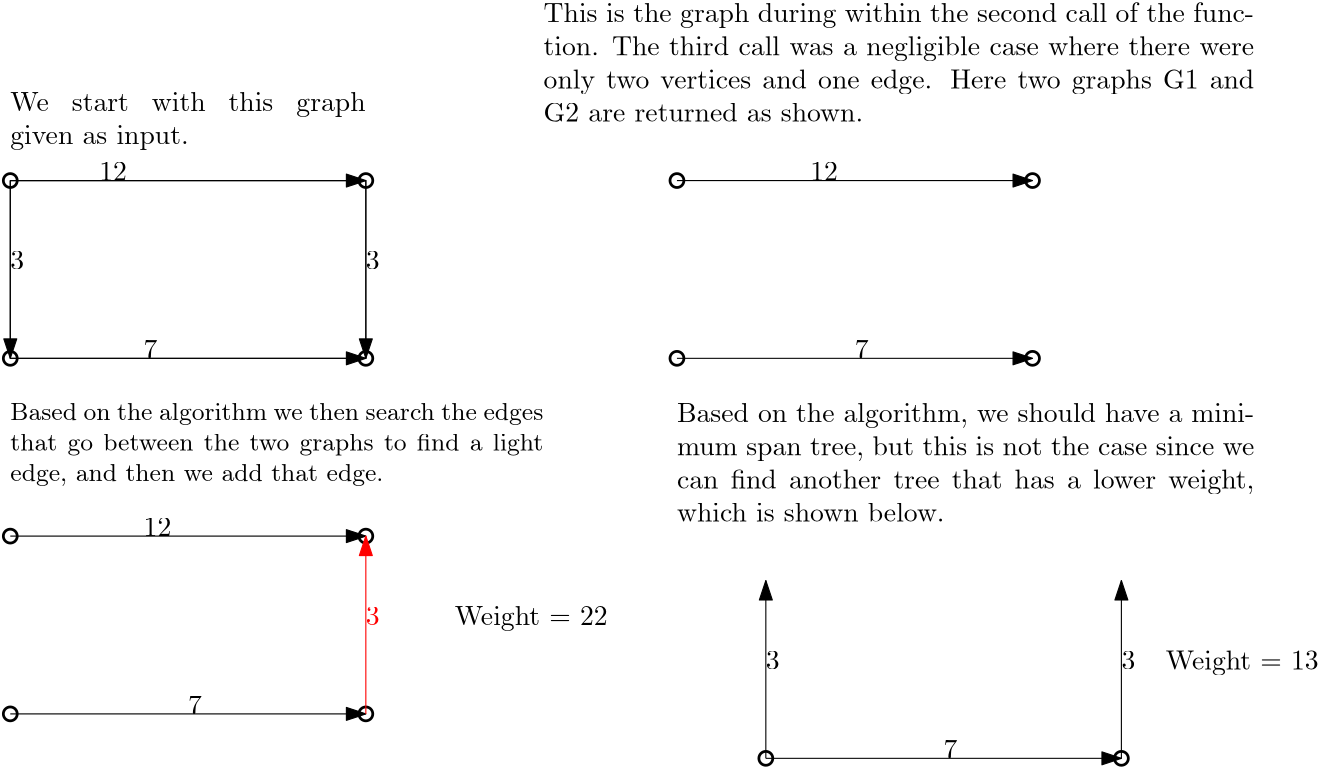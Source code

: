 <?xml version="1.0"?>
<!DOCTYPE ipe SYSTEM "ipe.dtd">
<ipe version="70107" creator="Ipe 7.1.10">
<info created="D:20180330105646" modified="D:20180330111345"/>
<ipestyle name="basic">
<symbol name="arrow/arc(spx)">
<path stroke="sym-stroke" fill="sym-stroke" pen="sym-pen">
0 0 m
-1 0.333 l
-1 -0.333 l
h
</path>
</symbol>
<symbol name="arrow/farc(spx)">
<path stroke="sym-stroke" fill="white" pen="sym-pen">
0 0 m
-1 0.333 l
-1 -0.333 l
h
</path>
</symbol>
<symbol name="arrow/ptarc(spx)">
<path stroke="sym-stroke" fill="sym-stroke" pen="sym-pen">
0 0 m
-1 0.333 l
-0.8 0 l
-1 -0.333 l
h
</path>
</symbol>
<symbol name="arrow/fptarc(spx)">
<path stroke="sym-stroke" fill="white" pen="sym-pen">
0 0 m
-1 0.333 l
-0.8 0 l
-1 -0.333 l
h
</path>
</symbol>
<symbol name="mark/circle(sx)" transformations="translations">
<path fill="sym-stroke">
0.6 0 0 0.6 0 0 e
0.4 0 0 0.4 0 0 e
</path>
</symbol>
<symbol name="mark/disk(sx)" transformations="translations">
<path fill="sym-stroke">
0.6 0 0 0.6 0 0 e
</path>
</symbol>
<symbol name="mark/fdisk(sfx)" transformations="translations">
<group>
<path fill="sym-fill">
0.5 0 0 0.5 0 0 e
</path>
<path fill="sym-stroke" fillrule="eofill">
0.6 0 0 0.6 0 0 e
0.4 0 0 0.4 0 0 e
</path>
</group>
</symbol>
<symbol name="mark/box(sx)" transformations="translations">
<path fill="sym-stroke" fillrule="eofill">
-0.6 -0.6 m
0.6 -0.6 l
0.6 0.6 l
-0.6 0.6 l
h
-0.4 -0.4 m
0.4 -0.4 l
0.4 0.4 l
-0.4 0.4 l
h
</path>
</symbol>
<symbol name="mark/square(sx)" transformations="translations">
<path fill="sym-stroke">
-0.6 -0.6 m
0.6 -0.6 l
0.6 0.6 l
-0.6 0.6 l
h
</path>
</symbol>
<symbol name="mark/fsquare(sfx)" transformations="translations">
<group>
<path fill="sym-fill">
-0.5 -0.5 m
0.5 -0.5 l
0.5 0.5 l
-0.5 0.5 l
h
</path>
<path fill="sym-stroke" fillrule="eofill">
-0.6 -0.6 m
0.6 -0.6 l
0.6 0.6 l
-0.6 0.6 l
h
-0.4 -0.4 m
0.4 -0.4 l
0.4 0.4 l
-0.4 0.4 l
h
</path>
</group>
</symbol>
<symbol name="mark/cross(sx)" transformations="translations">
<group>
<path fill="sym-stroke">
-0.43 -0.57 m
0.57 0.43 l
0.43 0.57 l
-0.57 -0.43 l
h
</path>
<path fill="sym-stroke">
-0.43 0.57 m
0.57 -0.43 l
0.43 -0.57 l
-0.57 0.43 l
h
</path>
</group>
</symbol>
<symbol name="arrow/fnormal(spx)">
<path stroke="sym-stroke" fill="white" pen="sym-pen">
0 0 m
-1 0.333 l
-1 -0.333 l
h
</path>
</symbol>
<symbol name="arrow/pointed(spx)">
<path stroke="sym-stroke" fill="sym-stroke" pen="sym-pen">
0 0 m
-1 0.333 l
-0.8 0 l
-1 -0.333 l
h
</path>
</symbol>
<symbol name="arrow/fpointed(spx)">
<path stroke="sym-stroke" fill="white" pen="sym-pen">
0 0 m
-1 0.333 l
-0.8 0 l
-1 -0.333 l
h
</path>
</symbol>
<symbol name="arrow/linear(spx)">
<path stroke="sym-stroke" pen="sym-pen">
-1 0.333 m
0 0 l
-1 -0.333 l
</path>
</symbol>
<symbol name="arrow/fdouble(spx)">
<path stroke="sym-stroke" fill="white" pen="sym-pen">
0 0 m
-1 0.333 l
-1 -0.333 l
h
-1 0 m
-2 0.333 l
-2 -0.333 l
h
</path>
</symbol>
<symbol name="arrow/double(spx)">
<path stroke="sym-stroke" fill="sym-stroke" pen="sym-pen">
0 0 m
-1 0.333 l
-1 -0.333 l
h
-1 0 m
-2 0.333 l
-2 -0.333 l
h
</path>
</symbol>
<pen name="heavier" value="0.8"/>
<pen name="fat" value="1.2"/>
<pen name="ultrafat" value="2"/>
<symbolsize name="large" value="5"/>
<symbolsize name="small" value="2"/>
<symbolsize name="tiny" value="1.1"/>
<arrowsize name="large" value="10"/>
<arrowsize name="small" value="5"/>
<arrowsize name="tiny" value="3"/>
<color name="red" value="1 0 0"/>
<color name="green" value="0 1 0"/>
<color name="blue" value="0 0 1"/>
<color name="yellow" value="1 1 0"/>
<color name="orange" value="1 0.647 0"/>
<color name="gold" value="1 0.843 0"/>
<color name="purple" value="0.627 0.125 0.941"/>
<color name="gray" value="0.745"/>
<color name="brown" value="0.647 0.165 0.165"/>
<color name="navy" value="0 0 0.502"/>
<color name="pink" value="1 0.753 0.796"/>
<color name="seagreen" value="0.18 0.545 0.341"/>
<color name="turquoise" value="0.251 0.878 0.816"/>
<color name="violet" value="0.933 0.51 0.933"/>
<color name="darkblue" value="0 0 0.545"/>
<color name="darkcyan" value="0 0.545 0.545"/>
<color name="darkgray" value="0.663"/>
<color name="darkgreen" value="0 0.392 0"/>
<color name="darkmagenta" value="0.545 0 0.545"/>
<color name="darkorange" value="1 0.549 0"/>
<color name="darkred" value="0.545 0 0"/>
<color name="lightblue" value="0.678 0.847 0.902"/>
<color name="lightcyan" value="0.878 1 1"/>
<color name="lightgray" value="0.827"/>
<color name="lightgreen" value="0.565 0.933 0.565"/>
<color name="lightyellow" value="1 1 0.878"/>
<dashstyle name="dashed" value="[4] 0"/>
<dashstyle name="dotted" value="[1 3] 0"/>
<dashstyle name="dash dotted" value="[4 2 1 2] 0"/>
<dashstyle name="dash dot dotted" value="[4 2 1 2 1 2] 0"/>
<textsize name="large" value="\large"/>
<textsize name="Large" value="\Large"/>
<textsize name="LARGE" value="\LARGE"/>
<textsize name="huge" value="\huge"/>
<textsize name="Huge" value="\Huge"/>
<textsize name="small" value="\small"/>
<textsize name="footnote" value="\footnotesize"/>
<textsize name="tiny" value="\tiny"/>
<textstyle name="center" begin="\begin{center}" end="\end{center}"/>
<textstyle name="itemize" begin="\begin{itemize}" end="\end{itemize}"/>
<textstyle name="item" begin="\begin{itemize}\item{}" end="\end{itemize}"/>
<gridsize name="4 pts" value="4"/>
<gridsize name="8 pts (~3 mm)" value="8"/>
<gridsize name="16 pts (~6 mm)" value="16"/>
<gridsize name="32 pts (~12 mm)" value="32"/>
<gridsize name="10 pts (~3.5 mm)" value="10"/>
<gridsize name="20 pts (~7 mm)" value="20"/>
<gridsize name="14 pts (~5 mm)" value="14"/>
<gridsize name="28 pts (~10 mm)" value="28"/>
<gridsize name="56 pts (~20 mm)" value="56"/>
<anglesize name="90 deg" value="90"/>
<anglesize name="60 deg" value="60"/>
<anglesize name="45 deg" value="45"/>
<anglesize name="30 deg" value="30"/>
<anglesize name="22.5 deg" value="22.5"/>
<opacity name="10%" value="0.1"/>
<opacity name="30%" value="0.3"/>
<opacity name="50%" value="0.5"/>
<opacity name="75%" value="0.75"/>
<tiling name="falling" angle="-60" step="4" width="1"/>
<tiling name="rising" angle="30" step="4" width="1"/>
</ipestyle>
<page>
<layer name="alpha"/>
<view layers="alpha" active="alpha"/>
<path layer="alpha" stroke="black">
64 768 m
64 704 l
192 704 l
192 768 l
h
</path>
<use name="mark/circle(sx)" pos="64 768" size="large" stroke="black"/>
<use name="mark/circle(sx)" pos="192 768" size="large" stroke="black"/>
<use name="mark/circle(sx)" pos="192 704" size="large" stroke="black"/>
<use name="mark/circle(sx)" pos="64 704" size="large" stroke="black"/>
<text transformations="translations" pos="64 800" stroke="black" type="minipage" width="128" height="12.891" depth="7.92" valign="top">We start with this graph given as input.</text>
<text transformations="translations" pos="256 832" stroke="black" type="minipage" width="256" height="23.864" depth="18.92" valign="top">This is the graph during within the second call of the function. The third call was a negligible case where there were only two vertices and one edge. Here two graphs G1 and G2 are returned as shown.</text>
<use matrix="1 0 0 1 240 0" name="mark/circle(sx)" pos="64 768" size="large" stroke="black"/>
<use matrix="1 0 0 1 240 0" name="mark/circle(sx)" pos="192 768" size="large" stroke="black"/>
<use matrix="1 0 0 1 240 0" name="mark/circle(sx)" pos="192 704" size="large" stroke="black"/>
<use matrix="1 0 0 1 240 0" name="mark/circle(sx)" pos="64 704" size="large" stroke="black"/>
<text transformations="translations" pos="96 768" stroke="black" type="label" width="9.963" height="6.42" depth="0" valign="baseline">12</text>
<text transformations="translations" pos="352 768" stroke="black" type="label" width="9.963" height="6.42" depth="0" valign="baseline">12</text>
<text transformations="translations" pos="112 704" stroke="black" type="label" width="4.981" height="6.42" depth="0" valign="baseline">7</text>
<text transformations="translations" pos="192 736" stroke="black" type="label" width="4.981" height="6.42" depth="0" valign="baseline">3</text>
<text transformations="translations" pos="64 736" stroke="black" type="label" width="4.981" height="6.42" depth="0" valign="baseline">3</text>
<text transformations="translations" pos="368 704" stroke="black" type="label" width="4.981" height="6.42" depth="0" valign="baseline">7</text>
<path stroke="black">
64 768 m
192 768 l
192 768 l
</path>
<path stroke="black" arrow="normal/normal">
64 768 m
192 768 l
</path>
<path stroke="black" arrow="normal/normal">
192 768 m
192 704 l
</path>
<path stroke="black" arrow="normal/normal">
64 768 m
64 704 l
</path>
<path stroke="black" arrow="normal/normal">
64 704 m
192 704 l
</path>
<path stroke="black" arrow="normal/normal">
304 768 m
432 768 l
</path>
<path stroke="black" arrow="normal/normal">
304 704 m
432 704 l
</path>
<use matrix="1 0 0 1 0 -128" name="mark/circle(sx)" pos="64 768" size="large" stroke="black"/>
<use matrix="1 0 0 1 0 -128" name="mark/circle(sx)" pos="192 768" size="large" stroke="black"/>
<use matrix="1 0 0 1 0 -128" name="mark/circle(sx)" pos="192 704" size="large" stroke="black"/>
<use matrix="1 0 0 1 0 -128" name="mark/circle(sx)" pos="64 704" size="large" stroke="black"/>
<text matrix="1 0 0 1 -240 -128" transformations="translations" pos="352 768" stroke="black" type="label" width="9.963" height="6.42" depth="0" valign="baseline">12</text>
<text matrix="1 0 0 1 -240 -128" transformations="translations" pos="368 704" stroke="black" type="label" width="4.981" height="6.42" depth="0" valign="baseline">7</text>
<path matrix="1 0 0 1 -240 -128" stroke="black" arrow="normal/normal">
304 768 m
432 768 l
</path>
<path matrix="1 0 0 1 -240 -128" stroke="black" arrow="normal/normal">
304 704 m
432 704 l
</path>
<text transformations="translations" pos="64 688" stroke="black" type="minipage" width="192" height="17.428" depth="12.46" valign="top" size="small">Based on the algorithm we then search the edges that go between the two graphs to find a light edge, and then we add that edge.</text>
<path stroke="red" arrow="normal/normal">
192 576 m
192 640 l
</path>
<text matrix="1 0 0 1 0 -128" transformations="translations" pos="192 736" stroke="red" type="label" width="4.981" height="6.42" depth="0" valign="baseline">3</text>
<text transformations="translations" pos="304 688" stroke="black" type="minipage" width="208" height="23.864" depth="18.92" valign="top">Based on the algorithm, we should have a minimum span tree, but this is not the case since we can find another tree that has a lower weight, which is shown below.</text>
<use matrix="1 0 0 1 272 -144" name="mark/circle(sx)" pos="192 704" size="large" stroke="black"/>
<use matrix="1 0 0 1 272 -144" name="mark/circle(sx)" pos="64 704" size="large" stroke="black"/>
<text matrix="1 0 0 1 32 -144" transformations="translations" pos="368 704" stroke="black" type="label" width="4.981" height="6.42" depth="0" valign="baseline">7</text>
<path matrix="1 0 0 1 32 -144" stroke="black" arrow="normal/normal">
304 704 m
432 704 l
</path>
<path matrix="1 0 0 1 272 -16" stroke="black" arrow="normal/normal">
192 576 m
192 640 l
</path>
<text matrix="1 0 0 1 272 -144" transformations="translations" pos="192 736" stroke="black" type="label" width="4.981" height="6.42" depth="0" valign="baseline">3</text>
<path matrix="1 0 0 1 144 -16" stroke="black" arrow="normal/normal">
192 576 m
192 640 l
</path>
<text matrix="1 0 0 1 144 -144" transformations="translations" pos="192 736" stroke="black" type="label" width="4.981" height="6.42" depth="0" valign="baseline">3</text>
<text transformations="translations" pos="224 608" stroke="black" type="label" width="55.071" height="6.926" depth="1.93" valign="baseline">Weight = 22</text>
<text transformations="translations" pos="480 592" stroke="black" type="label" width="55.071" height="6.926" depth="1.93" valign="baseline">Weight = 13</text>
</page>
</ipe>
